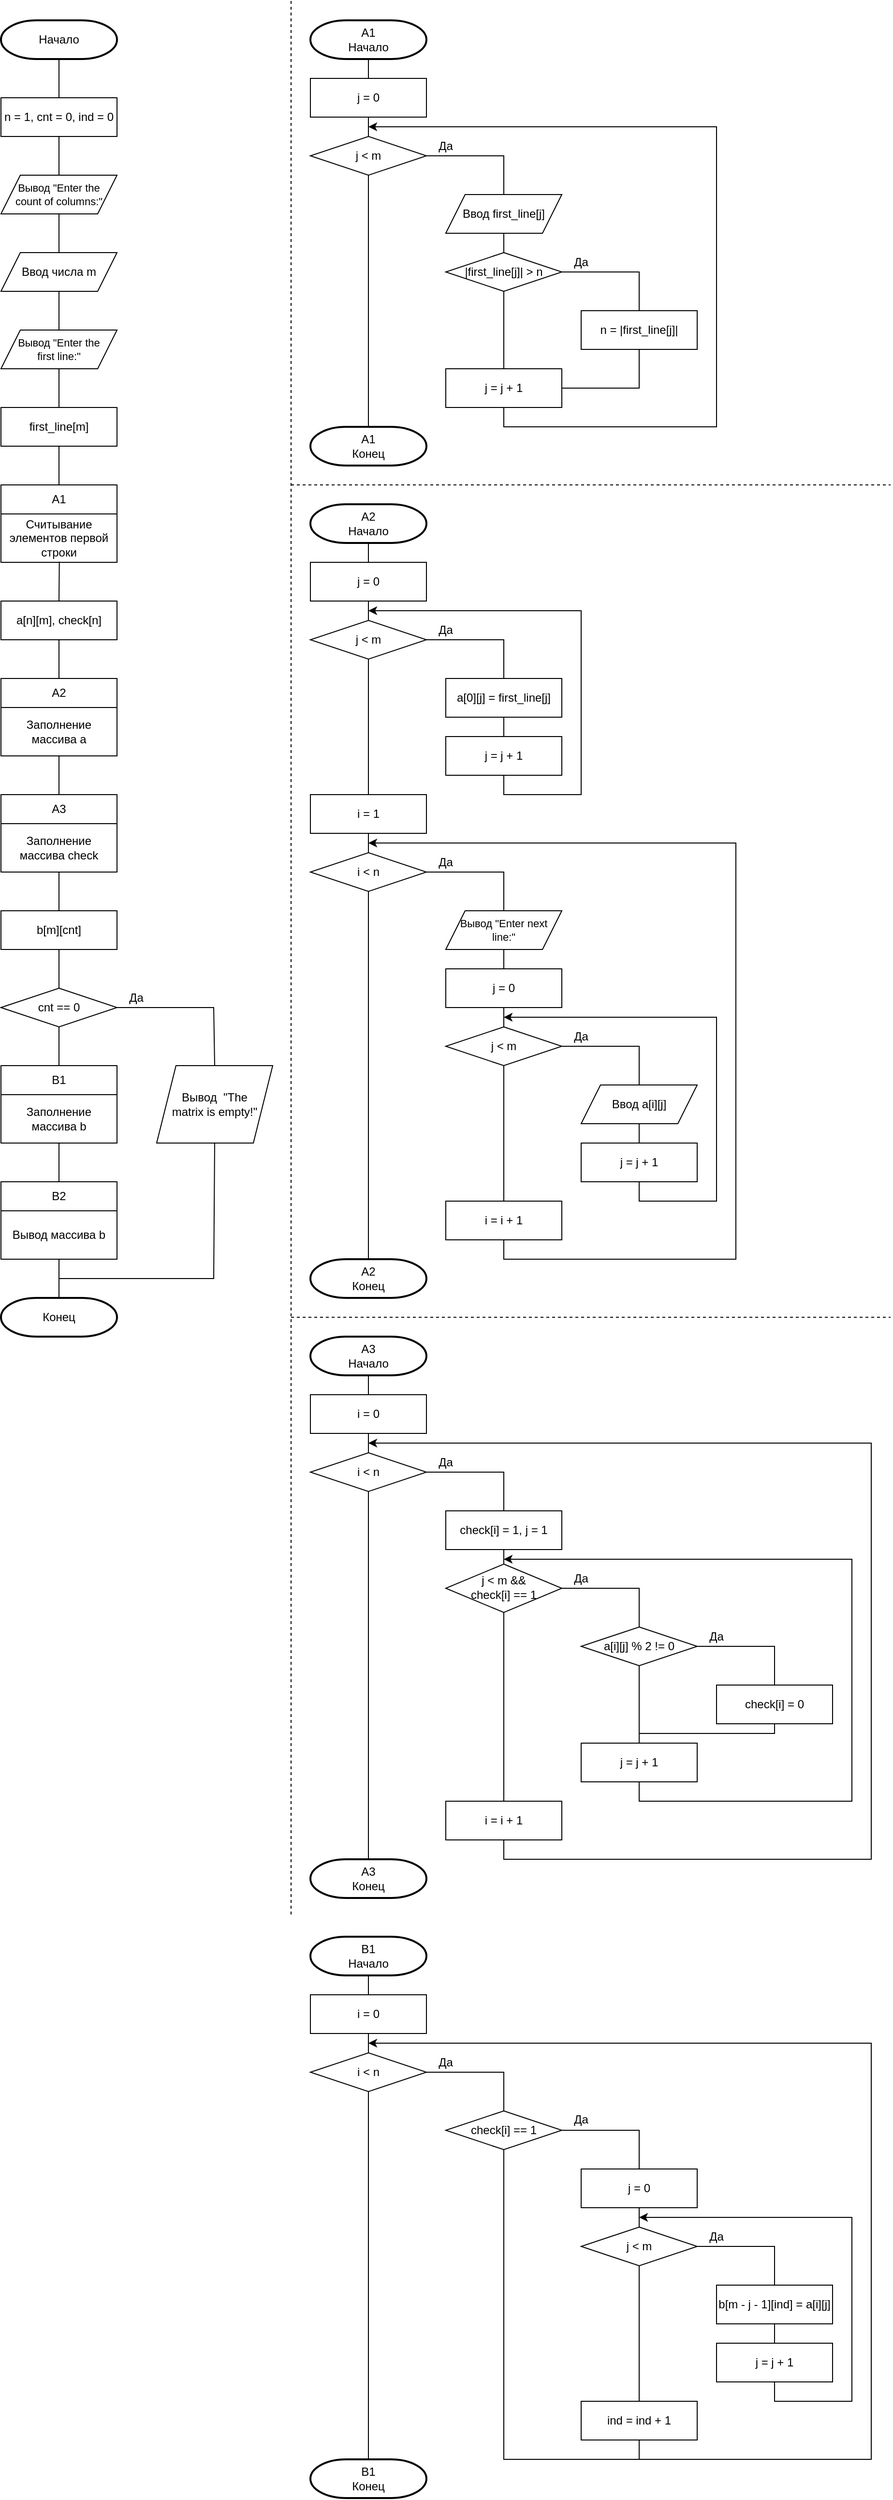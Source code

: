 <mxfile version="22.0.0" type="github">
  <diagram id="C5RBs43oDa-KdzZeNtuy" name="Page-1">
    <mxGraphModel dx="909" dy="543" grid="1" gridSize="10" guides="1" tooltips="1" connect="1" arrows="1" fold="1" page="1" pageScale="1" pageWidth="1654" pageHeight="2336" math="0" shadow="0">
      <root>
        <mxCell id="WIyWlLk6GJQsqaUBKTNV-0" />
        <mxCell id="WIyWlLk6GJQsqaUBKTNV-1" parent="WIyWlLk6GJQsqaUBKTNV-0" />
        <mxCell id="G14wMfkAsHuMhdB_KPcE-0" value="Начало" style="strokeWidth=2;html=1;shape=mxgraph.flowchart.terminator;whiteSpace=wrap;" vertex="1" parent="WIyWlLk6GJQsqaUBKTNV-1">
          <mxGeometry x="40" y="40" width="120" height="40" as="geometry" />
        </mxCell>
        <mxCell id="G14wMfkAsHuMhdB_KPcE-1" value="n = 1, cnt = 0, ind = 0" style="rounded=0;whiteSpace=wrap;html=1;" vertex="1" parent="WIyWlLk6GJQsqaUBKTNV-1">
          <mxGeometry x="40" y="120" width="120" height="40" as="geometry" />
        </mxCell>
        <mxCell id="G14wMfkAsHuMhdB_KPcE-2" value="Ввод числа m" style="shape=parallelogram;perimeter=parallelogramPerimeter;whiteSpace=wrap;html=1;fixedSize=1;" vertex="1" parent="WIyWlLk6GJQsqaUBKTNV-1">
          <mxGeometry x="40" y="280" width="120" height="40" as="geometry" />
        </mxCell>
        <mxCell id="G14wMfkAsHuMhdB_KPcE-4" value="first_line[m]" style="rounded=0;whiteSpace=wrap;html=1;" vertex="1" parent="WIyWlLk6GJQsqaUBKTNV-1">
          <mxGeometry x="40" y="440" width="120" height="40" as="geometry" />
        </mxCell>
        <mxCell id="G14wMfkAsHuMhdB_KPcE-5" value="A1" style="swimlane;fontStyle=0;childLayout=stackLayout;horizontal=1;startSize=30;horizontalStack=0;resizeParent=1;resizeParentMax=0;resizeLast=0;collapsible=1;marginBottom=0;whiteSpace=wrap;html=1;" vertex="1" parent="WIyWlLk6GJQsqaUBKTNV-1">
          <mxGeometry x="40" y="520" width="120" height="80" as="geometry" />
        </mxCell>
        <mxCell id="G14wMfkAsHuMhdB_KPcE-6" value="Считывание элементов первой строки" style="text;strokeColor=none;fillColor=none;align=center;verticalAlign=middle;spacingLeft=4;spacingRight=4;overflow=hidden;points=[[0,0.5],[1,0.5]];portConstraint=eastwest;rotatable=0;whiteSpace=wrap;html=1;" vertex="1" parent="G14wMfkAsHuMhdB_KPcE-5">
          <mxGeometry y="30" width="120" height="50" as="geometry" />
        </mxCell>
        <mxCell id="G14wMfkAsHuMhdB_KPcE-10" value="a[n][m], check[n]" style="rounded=0;whiteSpace=wrap;html=1;" vertex="1" parent="WIyWlLk6GJQsqaUBKTNV-1">
          <mxGeometry x="40" y="640" width="120" height="40" as="geometry" />
        </mxCell>
        <mxCell id="G14wMfkAsHuMhdB_KPcE-11" value="A2" style="swimlane;fontStyle=0;childLayout=stackLayout;horizontal=1;startSize=30;horizontalStack=0;resizeParent=1;resizeParentMax=0;resizeLast=0;collapsible=1;marginBottom=0;whiteSpace=wrap;html=1;" vertex="1" parent="WIyWlLk6GJQsqaUBKTNV-1">
          <mxGeometry x="40" y="720" width="120" height="80" as="geometry" />
        </mxCell>
        <mxCell id="G14wMfkAsHuMhdB_KPcE-12" value="Заполнение массива a" style="text;strokeColor=none;fillColor=none;align=center;verticalAlign=middle;spacingLeft=4;spacingRight=4;overflow=hidden;points=[[0,0.5],[1,0.5]];portConstraint=eastwest;rotatable=0;whiteSpace=wrap;html=1;" vertex="1" parent="G14wMfkAsHuMhdB_KPcE-11">
          <mxGeometry y="30" width="120" height="50" as="geometry" />
        </mxCell>
        <mxCell id="G14wMfkAsHuMhdB_KPcE-13" value="A3" style="swimlane;fontStyle=0;childLayout=stackLayout;horizontal=1;startSize=30;horizontalStack=0;resizeParent=1;resizeParentMax=0;resizeLast=0;collapsible=1;marginBottom=0;whiteSpace=wrap;html=1;" vertex="1" parent="WIyWlLk6GJQsqaUBKTNV-1">
          <mxGeometry x="40" y="840" width="120" height="80" as="geometry" />
        </mxCell>
        <mxCell id="G14wMfkAsHuMhdB_KPcE-14" value="Заполнение массива check" style="text;strokeColor=none;fillColor=none;align=center;verticalAlign=middle;spacingLeft=4;spacingRight=4;overflow=hidden;points=[[0,0.5],[1,0.5]];portConstraint=eastwest;rotatable=0;whiteSpace=wrap;html=1;" vertex="1" parent="G14wMfkAsHuMhdB_KPcE-13">
          <mxGeometry y="30" width="120" height="50" as="geometry" />
        </mxCell>
        <mxCell id="G14wMfkAsHuMhdB_KPcE-15" value="b[m][cnt]" style="rounded=0;whiteSpace=wrap;html=1;" vertex="1" parent="WIyWlLk6GJQsqaUBKTNV-1">
          <mxGeometry x="40" y="960" width="120" height="40" as="geometry" />
        </mxCell>
        <mxCell id="G14wMfkAsHuMhdB_KPcE-16" value="cnt == 0" style="rhombus;whiteSpace=wrap;html=1;" vertex="1" parent="WIyWlLk6GJQsqaUBKTNV-1">
          <mxGeometry x="40" y="1040" width="120" height="40" as="geometry" />
        </mxCell>
        <mxCell id="G14wMfkAsHuMhdB_KPcE-18" value="B1" style="swimlane;fontStyle=0;childLayout=stackLayout;horizontal=1;startSize=30;horizontalStack=0;resizeParent=1;resizeParentMax=0;resizeLast=0;collapsible=1;marginBottom=0;whiteSpace=wrap;html=1;" vertex="1" parent="WIyWlLk6GJQsqaUBKTNV-1">
          <mxGeometry x="40" y="1120" width="120" height="80" as="geometry" />
        </mxCell>
        <mxCell id="G14wMfkAsHuMhdB_KPcE-19" value="Заполнение массива b" style="text;strokeColor=none;fillColor=none;align=center;verticalAlign=middle;spacingLeft=4;spacingRight=4;overflow=hidden;points=[[0,0.5],[1,0.5]];portConstraint=eastwest;rotatable=0;whiteSpace=wrap;html=1;" vertex="1" parent="G14wMfkAsHuMhdB_KPcE-18">
          <mxGeometry y="30" width="120" height="50" as="geometry" />
        </mxCell>
        <mxCell id="G14wMfkAsHuMhdB_KPcE-20" value="B2" style="swimlane;fontStyle=0;childLayout=stackLayout;horizontal=1;startSize=30;horizontalStack=0;resizeParent=1;resizeParentMax=0;resizeLast=0;collapsible=1;marginBottom=0;whiteSpace=wrap;html=1;" vertex="1" parent="WIyWlLk6GJQsqaUBKTNV-1">
          <mxGeometry x="40" y="1240" width="120" height="80" as="geometry" />
        </mxCell>
        <mxCell id="G14wMfkAsHuMhdB_KPcE-21" value="Вывод массива b" style="text;strokeColor=none;fillColor=none;align=center;verticalAlign=middle;spacingLeft=4;spacingRight=4;overflow=hidden;points=[[0,0.5],[1,0.5]];portConstraint=eastwest;rotatable=0;whiteSpace=wrap;html=1;" vertex="1" parent="G14wMfkAsHuMhdB_KPcE-20">
          <mxGeometry y="30" width="120" height="50" as="geometry" />
        </mxCell>
        <mxCell id="G14wMfkAsHuMhdB_KPcE-22" value="Вывод&amp;nbsp;&amp;nbsp;&quot;The matrix is empty!&quot;" style="shape=parallelogram;perimeter=parallelogramPerimeter;whiteSpace=wrap;html=1;fixedSize=1;spacingLeft=10;spacingRight=10;" vertex="1" parent="WIyWlLk6GJQsqaUBKTNV-1">
          <mxGeometry x="201" y="1120" width="120" height="80" as="geometry" />
        </mxCell>
        <mxCell id="G14wMfkAsHuMhdB_KPcE-23" value="Конец" style="strokeWidth=2;html=1;shape=mxgraph.flowchart.terminator;whiteSpace=wrap;" vertex="1" parent="WIyWlLk6GJQsqaUBKTNV-1">
          <mxGeometry x="40" y="1360" width="120" height="40" as="geometry" />
        </mxCell>
        <mxCell id="G14wMfkAsHuMhdB_KPcE-25" value="" style="endArrow=none;html=1;rounded=0;entryX=0.5;entryY=1;entryDx=0;entryDy=0;entryPerimeter=0;exitX=0.5;exitY=0;exitDx=0;exitDy=0;" edge="1" parent="WIyWlLk6GJQsqaUBKTNV-1" source="G14wMfkAsHuMhdB_KPcE-1" target="G14wMfkAsHuMhdB_KPcE-0">
          <mxGeometry width="50" height="50" relative="1" as="geometry">
            <mxPoint x="200" y="150" as="sourcePoint" />
            <mxPoint x="250" y="100" as="targetPoint" />
          </mxGeometry>
        </mxCell>
        <mxCell id="G14wMfkAsHuMhdB_KPcE-28" value="" style="endArrow=none;html=1;rounded=0;entryX=0.5;entryY=1;entryDx=0;entryDy=0;exitX=0.5;exitY=0;exitDx=0;exitDy=0;" edge="1" parent="WIyWlLk6GJQsqaUBKTNV-1" source="G14wMfkAsHuMhdB_KPcE-5" target="G14wMfkAsHuMhdB_KPcE-4">
          <mxGeometry width="50" height="50" relative="1" as="geometry">
            <mxPoint x="220" y="550" as="sourcePoint" />
            <mxPoint x="270" y="500" as="targetPoint" />
          </mxGeometry>
        </mxCell>
        <mxCell id="G14wMfkAsHuMhdB_KPcE-29" value="" style="endArrow=none;html=1;rounded=0;entryX=0.503;entryY=0.984;entryDx=0;entryDy=0;entryPerimeter=0;exitX=0.5;exitY=0;exitDx=0;exitDy=0;" edge="1" parent="WIyWlLk6GJQsqaUBKTNV-1" source="G14wMfkAsHuMhdB_KPcE-10" target="G14wMfkAsHuMhdB_KPcE-6">
          <mxGeometry width="50" height="50" relative="1" as="geometry">
            <mxPoint x="230" y="710" as="sourcePoint" />
            <mxPoint x="280" y="660" as="targetPoint" />
          </mxGeometry>
        </mxCell>
        <mxCell id="G14wMfkAsHuMhdB_KPcE-30" value="" style="endArrow=none;html=1;rounded=0;entryX=0.5;entryY=1;entryDx=0;entryDy=0;exitX=0.5;exitY=0;exitDx=0;exitDy=0;" edge="1" parent="WIyWlLk6GJQsqaUBKTNV-1" source="G14wMfkAsHuMhdB_KPcE-11" target="G14wMfkAsHuMhdB_KPcE-10">
          <mxGeometry width="50" height="50" relative="1" as="geometry">
            <mxPoint x="170" y="740" as="sourcePoint" />
            <mxPoint x="220" y="690" as="targetPoint" />
          </mxGeometry>
        </mxCell>
        <mxCell id="G14wMfkAsHuMhdB_KPcE-31" value="" style="endArrow=none;html=1;rounded=0;exitX=0.5;exitY=0;exitDx=0;exitDy=0;" edge="1" parent="WIyWlLk6GJQsqaUBKTNV-1" source="G14wMfkAsHuMhdB_KPcE-13" target="G14wMfkAsHuMhdB_KPcE-11">
          <mxGeometry width="50" height="50" relative="1" as="geometry">
            <mxPoint x="180" y="850" as="sourcePoint" />
            <mxPoint x="230" y="800" as="targetPoint" />
          </mxGeometry>
        </mxCell>
        <mxCell id="G14wMfkAsHuMhdB_KPcE-32" value="" style="endArrow=none;html=1;rounded=0;exitX=0.5;exitY=0;exitDx=0;exitDy=0;" edge="1" parent="WIyWlLk6GJQsqaUBKTNV-1" source="G14wMfkAsHuMhdB_KPcE-15" target="G14wMfkAsHuMhdB_KPcE-14">
          <mxGeometry width="50" height="50" relative="1" as="geometry">
            <mxPoint x="180" y="990" as="sourcePoint" />
            <mxPoint x="230" y="940" as="targetPoint" />
          </mxGeometry>
        </mxCell>
        <mxCell id="G14wMfkAsHuMhdB_KPcE-33" value="" style="endArrow=none;html=1;rounded=0;exitX=0.5;exitY=0;exitDx=0;exitDy=0;entryX=0.5;entryY=1;entryDx=0;entryDy=0;" edge="1" parent="WIyWlLk6GJQsqaUBKTNV-1" source="G14wMfkAsHuMhdB_KPcE-16" target="G14wMfkAsHuMhdB_KPcE-15">
          <mxGeometry width="50" height="50" relative="1" as="geometry">
            <mxPoint x="190" y="1070" as="sourcePoint" />
            <mxPoint x="240" y="1020" as="targetPoint" />
          </mxGeometry>
        </mxCell>
        <mxCell id="G14wMfkAsHuMhdB_KPcE-34" value="" style="endArrow=none;html=1;rounded=0;exitX=1;exitY=0.5;exitDx=0;exitDy=0;entryX=0.5;entryY=0;entryDx=0;entryDy=0;" edge="1" parent="WIyWlLk6GJQsqaUBKTNV-1" source="G14wMfkAsHuMhdB_KPcE-16" target="G14wMfkAsHuMhdB_KPcE-22">
          <mxGeometry width="50" height="50" relative="1" as="geometry">
            <mxPoint x="230" y="1080" as="sourcePoint" />
            <mxPoint x="280" y="1030" as="targetPoint" />
            <Array as="points">
              <mxPoint x="260" y="1060" />
            </Array>
          </mxGeometry>
        </mxCell>
        <mxCell id="G14wMfkAsHuMhdB_KPcE-35" value="Да" style="text;html=1;strokeColor=none;fillColor=none;align=center;verticalAlign=middle;whiteSpace=wrap;rounded=0;" vertex="1" parent="WIyWlLk6GJQsqaUBKTNV-1">
          <mxGeometry x="150" y="1035" width="60" height="30" as="geometry" />
        </mxCell>
        <mxCell id="G14wMfkAsHuMhdB_KPcE-36" value="" style="endArrow=none;html=1;rounded=0;entryX=0.5;entryY=1;entryDx=0;entryDy=0;exitX=0.5;exitY=0;exitDx=0;exitDy=0;" edge="1" parent="WIyWlLk6GJQsqaUBKTNV-1" source="G14wMfkAsHuMhdB_KPcE-18" target="G14wMfkAsHuMhdB_KPcE-16">
          <mxGeometry width="50" height="50" relative="1" as="geometry">
            <mxPoint x="130" y="1130" as="sourcePoint" />
            <mxPoint x="180" y="1080" as="targetPoint" />
          </mxGeometry>
        </mxCell>
        <mxCell id="G14wMfkAsHuMhdB_KPcE-37" value="" style="endArrow=none;html=1;rounded=0;exitX=0.5;exitY=0;exitDx=0;exitDy=0;" edge="1" parent="WIyWlLk6GJQsqaUBKTNV-1" source="G14wMfkAsHuMhdB_KPcE-20" target="G14wMfkAsHuMhdB_KPcE-19">
          <mxGeometry width="50" height="50" relative="1" as="geometry">
            <mxPoint x="210" y="1270" as="sourcePoint" />
            <mxPoint x="260" y="1220" as="targetPoint" />
          </mxGeometry>
        </mxCell>
        <mxCell id="G14wMfkAsHuMhdB_KPcE-38" value="" style="endArrow=none;html=1;rounded=0;exitX=0.5;exitY=0;exitDx=0;exitDy=0;exitPerimeter=0;" edge="1" parent="WIyWlLk6GJQsqaUBKTNV-1" source="G14wMfkAsHuMhdB_KPcE-23" target="G14wMfkAsHuMhdB_KPcE-21">
          <mxGeometry width="50" height="50" relative="1" as="geometry">
            <mxPoint x="220" y="1380" as="sourcePoint" />
            <mxPoint x="270" y="1330" as="targetPoint" />
          </mxGeometry>
        </mxCell>
        <mxCell id="G14wMfkAsHuMhdB_KPcE-39" value="" style="endArrow=none;html=1;rounded=0;entryX=0.5;entryY=1;entryDx=0;entryDy=0;" edge="1" parent="WIyWlLk6GJQsqaUBKTNV-1" target="G14wMfkAsHuMhdB_KPcE-22">
          <mxGeometry width="50" height="50" relative="1" as="geometry">
            <mxPoint x="100" y="1340" as="sourcePoint" />
            <mxPoint x="250" y="1300" as="targetPoint" />
            <Array as="points">
              <mxPoint x="260" y="1340" />
            </Array>
          </mxGeometry>
        </mxCell>
        <mxCell id="G14wMfkAsHuMhdB_KPcE-40" value="" style="endArrow=none;dashed=1;html=1;rounded=0;" edge="1" parent="WIyWlLk6GJQsqaUBKTNV-1">
          <mxGeometry width="50" height="50" relative="1" as="geometry">
            <mxPoint x="340" y="20" as="sourcePoint" />
            <mxPoint x="340" y="2000" as="targetPoint" />
          </mxGeometry>
        </mxCell>
        <mxCell id="G14wMfkAsHuMhdB_KPcE-41" value="A1&lt;br&gt;Начало" style="strokeWidth=2;html=1;shape=mxgraph.flowchart.terminator;whiteSpace=wrap;" vertex="1" parent="WIyWlLk6GJQsqaUBKTNV-1">
          <mxGeometry x="360" y="40" width="120" height="40" as="geometry" />
        </mxCell>
        <mxCell id="G14wMfkAsHuMhdB_KPcE-42" value="j = 0" style="rounded=0;whiteSpace=wrap;html=1;" vertex="1" parent="WIyWlLk6GJQsqaUBKTNV-1">
          <mxGeometry x="360" y="100" width="120" height="40" as="geometry" />
        </mxCell>
        <mxCell id="G14wMfkAsHuMhdB_KPcE-43" value="j &amp;lt; m" style="rhombus;whiteSpace=wrap;html=1;" vertex="1" parent="WIyWlLk6GJQsqaUBKTNV-1">
          <mxGeometry x="360" y="160" width="120" height="40" as="geometry" />
        </mxCell>
        <mxCell id="G14wMfkAsHuMhdB_KPcE-46" value="Ввод first_line[j]" style="shape=parallelogram;perimeter=parallelogramPerimeter;whiteSpace=wrap;html=1;fixedSize=1;" vertex="1" parent="WIyWlLk6GJQsqaUBKTNV-1">
          <mxGeometry x="500" y="220" width="120" height="40" as="geometry" />
        </mxCell>
        <mxCell id="G14wMfkAsHuMhdB_KPcE-47" value="|first_line[j]|&amp;nbsp;&amp;gt; n" style="rhombus;whiteSpace=wrap;html=1;" vertex="1" parent="WIyWlLk6GJQsqaUBKTNV-1">
          <mxGeometry x="500" y="280" width="120" height="40" as="geometry" />
        </mxCell>
        <mxCell id="G14wMfkAsHuMhdB_KPcE-48" value="j = j + 1" style="rounded=0;whiteSpace=wrap;html=1;" vertex="1" parent="WIyWlLk6GJQsqaUBKTNV-1">
          <mxGeometry x="500" y="400" width="120" height="40" as="geometry" />
        </mxCell>
        <mxCell id="G14wMfkAsHuMhdB_KPcE-50" value="" style="endArrow=classic;html=1;rounded=0;exitX=0.5;exitY=1;exitDx=0;exitDy=0;endFill=1;" edge="1" parent="WIyWlLk6GJQsqaUBKTNV-1" source="G14wMfkAsHuMhdB_KPcE-48">
          <mxGeometry width="50" height="50" relative="1" as="geometry">
            <mxPoint x="580" y="360" as="sourcePoint" />
            <mxPoint x="420" y="150" as="targetPoint" />
            <Array as="points">
              <mxPoint x="560" y="460" />
              <mxPoint x="780" y="460" />
              <mxPoint x="780" y="150" />
            </Array>
          </mxGeometry>
        </mxCell>
        <mxCell id="G14wMfkAsHuMhdB_KPcE-51" value="" style="endArrow=none;html=1;rounded=0;entryX=0.5;entryY=1;entryDx=0;entryDy=0;exitX=0.5;exitY=0;exitDx=0;exitDy=0;" edge="1" parent="WIyWlLk6GJQsqaUBKTNV-1" source="G14wMfkAsHuMhdB_KPcE-43" target="G14wMfkAsHuMhdB_KPcE-42">
          <mxGeometry width="50" height="50" relative="1" as="geometry">
            <mxPoint x="520" y="160" as="sourcePoint" />
            <mxPoint x="570" y="110" as="targetPoint" />
          </mxGeometry>
        </mxCell>
        <mxCell id="G14wMfkAsHuMhdB_KPcE-52" value="A1&lt;br&gt;Конец" style="strokeWidth=2;html=1;shape=mxgraph.flowchart.terminator;whiteSpace=wrap;" vertex="1" parent="WIyWlLk6GJQsqaUBKTNV-1">
          <mxGeometry x="360" y="460" width="120" height="40" as="geometry" />
        </mxCell>
        <mxCell id="G14wMfkAsHuMhdB_KPcE-53" value="" style="endArrow=none;html=1;rounded=0;entryX=0.5;entryY=1;entryDx=0;entryDy=0;exitX=0.5;exitY=0;exitDx=0;exitDy=0;exitPerimeter=0;" edge="1" parent="WIyWlLk6GJQsqaUBKTNV-1" source="G14wMfkAsHuMhdB_KPcE-52" target="G14wMfkAsHuMhdB_KPcE-43">
          <mxGeometry width="50" height="50" relative="1" as="geometry">
            <mxPoint x="360" y="330" as="sourcePoint" />
            <mxPoint x="410" y="280" as="targetPoint" />
          </mxGeometry>
        </mxCell>
        <mxCell id="G14wMfkAsHuMhdB_KPcE-54" value="" style="endArrow=none;html=1;rounded=0;entryX=0.5;entryY=1;entryDx=0;entryDy=0;exitX=0.5;exitY=0;exitDx=0;exitDy=0;" edge="1" parent="WIyWlLk6GJQsqaUBKTNV-1" source="G14wMfkAsHuMhdB_KPcE-48" target="G14wMfkAsHuMhdB_KPcE-47">
          <mxGeometry width="50" height="50" relative="1" as="geometry">
            <mxPoint x="660" y="370" as="sourcePoint" />
            <mxPoint x="710" y="320" as="targetPoint" />
          </mxGeometry>
        </mxCell>
        <mxCell id="G14wMfkAsHuMhdB_KPcE-55" value="n = |first_line[j]|" style="rounded=0;whiteSpace=wrap;html=1;" vertex="1" parent="WIyWlLk6GJQsqaUBKTNV-1">
          <mxGeometry x="640" y="340" width="120" height="40" as="geometry" />
        </mxCell>
        <mxCell id="G14wMfkAsHuMhdB_KPcE-56" value="" style="endArrow=none;html=1;rounded=0;entryX=0.5;entryY=1;entryDx=0;entryDy=0;exitX=1;exitY=0.5;exitDx=0;exitDy=0;" edge="1" parent="WIyWlLk6GJQsqaUBKTNV-1" source="G14wMfkAsHuMhdB_KPcE-48" target="G14wMfkAsHuMhdB_KPcE-55">
          <mxGeometry width="50" height="50" relative="1" as="geometry">
            <mxPoint x="660" y="450" as="sourcePoint" />
            <mxPoint x="710" y="400" as="targetPoint" />
            <Array as="points">
              <mxPoint x="700" y="420" />
            </Array>
          </mxGeometry>
        </mxCell>
        <mxCell id="G14wMfkAsHuMhdB_KPcE-57" value="" style="endArrow=none;html=1;rounded=0;exitX=1;exitY=0.5;exitDx=0;exitDy=0;entryX=0.5;entryY=0;entryDx=0;entryDy=0;" edge="1" parent="WIyWlLk6GJQsqaUBKTNV-1" source="G14wMfkAsHuMhdB_KPcE-47" target="G14wMfkAsHuMhdB_KPcE-55">
          <mxGeometry width="50" height="50" relative="1" as="geometry">
            <mxPoint x="670" y="320" as="sourcePoint" />
            <mxPoint x="720" y="270" as="targetPoint" />
            <Array as="points">
              <mxPoint x="700" y="300" />
            </Array>
          </mxGeometry>
        </mxCell>
        <mxCell id="G14wMfkAsHuMhdB_KPcE-58" value="Да" style="text;html=1;strokeColor=none;fillColor=none;align=center;verticalAlign=middle;whiteSpace=wrap;rounded=0;" vertex="1" parent="WIyWlLk6GJQsqaUBKTNV-1">
          <mxGeometry x="610" y="275" width="60" height="30" as="geometry" />
        </mxCell>
        <mxCell id="G14wMfkAsHuMhdB_KPcE-59" value="" style="endArrow=none;html=1;rounded=0;exitX=1;exitY=0.5;exitDx=0;exitDy=0;entryX=0.5;entryY=0;entryDx=0;entryDy=0;" edge="1" parent="WIyWlLk6GJQsqaUBKTNV-1" source="G14wMfkAsHuMhdB_KPcE-43" target="G14wMfkAsHuMhdB_KPcE-46">
          <mxGeometry width="50" height="50" relative="1" as="geometry">
            <mxPoint x="490" y="220" as="sourcePoint" />
            <mxPoint x="540" y="170" as="targetPoint" />
            <Array as="points">
              <mxPoint x="560" y="180" />
            </Array>
          </mxGeometry>
        </mxCell>
        <mxCell id="G14wMfkAsHuMhdB_KPcE-60" value="" style="endArrow=none;html=1;rounded=0;entryX=0.5;entryY=1;entryDx=0;entryDy=0;exitX=0.5;exitY=0;exitDx=0;exitDy=0;" edge="1" parent="WIyWlLk6GJQsqaUBKTNV-1" source="G14wMfkAsHuMhdB_KPcE-47" target="G14wMfkAsHuMhdB_KPcE-46">
          <mxGeometry width="50" height="50" relative="1" as="geometry">
            <mxPoint x="460" y="320" as="sourcePoint" />
            <mxPoint x="510" y="270" as="targetPoint" />
          </mxGeometry>
        </mxCell>
        <mxCell id="G14wMfkAsHuMhdB_KPcE-61" value="" style="endArrow=none;html=1;rounded=0;entryX=0.5;entryY=1;entryDx=0;entryDy=0;entryPerimeter=0;exitX=0.5;exitY=0;exitDx=0;exitDy=0;" edge="1" parent="WIyWlLk6GJQsqaUBKTNV-1" source="G14wMfkAsHuMhdB_KPcE-42" target="G14wMfkAsHuMhdB_KPcE-41">
          <mxGeometry width="50" height="50" relative="1" as="geometry">
            <mxPoint x="590" y="140" as="sourcePoint" />
            <mxPoint x="640" y="90" as="targetPoint" />
          </mxGeometry>
        </mxCell>
        <mxCell id="G14wMfkAsHuMhdB_KPcE-62" value="" style="endArrow=none;dashed=1;html=1;rounded=0;" edge="1" parent="WIyWlLk6GJQsqaUBKTNV-1">
          <mxGeometry width="50" height="50" relative="1" as="geometry">
            <mxPoint x="340" y="520" as="sourcePoint" />
            <mxPoint x="960" y="520" as="targetPoint" />
          </mxGeometry>
        </mxCell>
        <mxCell id="G14wMfkAsHuMhdB_KPcE-63" value="A2&lt;br&gt;Начало" style="strokeWidth=2;html=1;shape=mxgraph.flowchart.terminator;whiteSpace=wrap;" vertex="1" parent="WIyWlLk6GJQsqaUBKTNV-1">
          <mxGeometry x="360" y="540" width="120" height="40" as="geometry" />
        </mxCell>
        <mxCell id="G14wMfkAsHuMhdB_KPcE-64" value="j = 0" style="rounded=0;whiteSpace=wrap;html=1;" vertex="1" parent="WIyWlLk6GJQsqaUBKTNV-1">
          <mxGeometry x="360" y="600" width="120" height="40" as="geometry" />
        </mxCell>
        <mxCell id="G14wMfkAsHuMhdB_KPcE-65" value="j &amp;lt; m" style="rhombus;whiteSpace=wrap;html=1;" vertex="1" parent="WIyWlLk6GJQsqaUBKTNV-1">
          <mxGeometry x="360" y="660" width="120" height="40" as="geometry" />
        </mxCell>
        <mxCell id="G14wMfkAsHuMhdB_KPcE-66" value="a[0][j] = first_line[j]" style="rounded=0;whiteSpace=wrap;html=1;" vertex="1" parent="WIyWlLk6GJQsqaUBKTNV-1">
          <mxGeometry x="500" y="720" width="120" height="40" as="geometry" />
        </mxCell>
        <mxCell id="G14wMfkAsHuMhdB_KPcE-67" value="j = j + 1" style="rounded=0;whiteSpace=wrap;html=1;" vertex="1" parent="WIyWlLk6GJQsqaUBKTNV-1">
          <mxGeometry x="500" y="780" width="120" height="40" as="geometry" />
        </mxCell>
        <mxCell id="G14wMfkAsHuMhdB_KPcE-68" value="" style="endArrow=none;html=1;rounded=0;entryX=0.5;entryY=1;entryDx=0;entryDy=0;exitX=0.5;exitY=0;exitDx=0;exitDy=0;" edge="1" parent="WIyWlLk6GJQsqaUBKTNV-1" source="G14wMfkAsHuMhdB_KPcE-69" target="G14wMfkAsHuMhdB_KPcE-65">
          <mxGeometry width="50" height="50" relative="1" as="geometry">
            <mxPoint x="420" y="830" as="sourcePoint" />
            <mxPoint x="420" y="730" as="targetPoint" />
          </mxGeometry>
        </mxCell>
        <mxCell id="G14wMfkAsHuMhdB_KPcE-69" value="i = 1" style="rounded=0;whiteSpace=wrap;html=1;" vertex="1" parent="WIyWlLk6GJQsqaUBKTNV-1">
          <mxGeometry x="360" y="840" width="120" height="40" as="geometry" />
        </mxCell>
        <mxCell id="G14wMfkAsHuMhdB_KPcE-70" value="" style="endArrow=none;html=1;rounded=0;exitX=0.5;exitY=0;exitDx=0;exitDy=0;entryX=0.5;entryY=1;entryDx=0;entryDy=0;entryPerimeter=0;" edge="1" parent="WIyWlLk6GJQsqaUBKTNV-1" source="G14wMfkAsHuMhdB_KPcE-64" target="G14wMfkAsHuMhdB_KPcE-63">
          <mxGeometry width="50" height="50" relative="1" as="geometry">
            <mxPoint x="550" y="650" as="sourcePoint" />
            <mxPoint x="600" y="600" as="targetPoint" />
          </mxGeometry>
        </mxCell>
        <mxCell id="G14wMfkAsHuMhdB_KPcE-71" value="" style="endArrow=none;html=1;rounded=0;exitX=0.5;exitY=0;exitDx=0;exitDy=0;entryX=0.5;entryY=1;entryDx=0;entryDy=0;" edge="1" parent="WIyWlLk6GJQsqaUBKTNV-1" source="G14wMfkAsHuMhdB_KPcE-65" target="G14wMfkAsHuMhdB_KPcE-64">
          <mxGeometry width="50" height="50" relative="1" as="geometry">
            <mxPoint x="570" y="690" as="sourcePoint" />
            <mxPoint x="620" y="640" as="targetPoint" />
          </mxGeometry>
        </mxCell>
        <mxCell id="G14wMfkAsHuMhdB_KPcE-72" value="" style="endArrow=none;html=1;rounded=0;exitX=0.5;exitY=0;exitDx=0;exitDy=0;entryX=1;entryY=0.5;entryDx=0;entryDy=0;" edge="1" parent="WIyWlLk6GJQsqaUBKTNV-1" source="G14wMfkAsHuMhdB_KPcE-66" target="G14wMfkAsHuMhdB_KPcE-65">
          <mxGeometry width="50" height="50" relative="1" as="geometry">
            <mxPoint x="560" y="700" as="sourcePoint" />
            <mxPoint x="610" y="650" as="targetPoint" />
            <Array as="points">
              <mxPoint x="560" y="680" />
            </Array>
          </mxGeometry>
        </mxCell>
        <mxCell id="G14wMfkAsHuMhdB_KPcE-73" value="" style="endArrow=none;html=1;rounded=0;exitX=0.5;exitY=0;exitDx=0;exitDy=0;entryX=0.5;entryY=1;entryDx=0;entryDy=0;" edge="1" parent="WIyWlLk6GJQsqaUBKTNV-1" source="G14wMfkAsHuMhdB_KPcE-67" target="G14wMfkAsHuMhdB_KPcE-66">
          <mxGeometry width="50" height="50" relative="1" as="geometry">
            <mxPoint x="660" y="800" as="sourcePoint" />
            <mxPoint x="710" y="750" as="targetPoint" />
          </mxGeometry>
        </mxCell>
        <mxCell id="G14wMfkAsHuMhdB_KPcE-74" value="" style="endArrow=classic;html=1;rounded=0;exitX=0.5;exitY=1;exitDx=0;exitDy=0;endFill=1;" edge="1" parent="WIyWlLk6GJQsqaUBKTNV-1" source="G14wMfkAsHuMhdB_KPcE-67">
          <mxGeometry width="50" height="50" relative="1" as="geometry">
            <mxPoint x="650" y="890" as="sourcePoint" />
            <mxPoint x="420" y="650" as="targetPoint" />
            <Array as="points">
              <mxPoint x="560" y="840" />
              <mxPoint x="640" y="840" />
              <mxPoint x="640" y="650" />
            </Array>
          </mxGeometry>
        </mxCell>
        <mxCell id="G14wMfkAsHuMhdB_KPcE-76" value="&lt;font style=&quot;font-size: 11px;&quot;&gt;Вывод&amp;nbsp;&quot;Enter the count of columns:&quot;&lt;/font&gt;" style="shape=parallelogram;perimeter=parallelogramPerimeter;whiteSpace=wrap;html=1;fixedSize=1;spacingLeft=10;spacingRight=10;fontSize=11;" vertex="1" parent="WIyWlLk6GJQsqaUBKTNV-1">
          <mxGeometry x="40" y="200" width="120" height="40" as="geometry" />
        </mxCell>
        <mxCell id="G14wMfkAsHuMhdB_KPcE-77" value="" style="endArrow=none;html=1;rounded=0;entryX=0.5;entryY=1;entryDx=0;entryDy=0;exitX=0.5;exitY=0;exitDx=0;exitDy=0;" edge="1" parent="WIyWlLk6GJQsqaUBKTNV-1" source="G14wMfkAsHuMhdB_KPcE-76" target="G14wMfkAsHuMhdB_KPcE-1">
          <mxGeometry width="50" height="50" relative="1" as="geometry">
            <mxPoint x="190" y="230" as="sourcePoint" />
            <mxPoint x="240" y="180" as="targetPoint" />
          </mxGeometry>
        </mxCell>
        <mxCell id="G14wMfkAsHuMhdB_KPcE-78" value="" style="endArrow=none;html=1;rounded=0;entryX=0.5;entryY=1;entryDx=0;entryDy=0;exitX=0.5;exitY=0;exitDx=0;exitDy=0;" edge="1" parent="WIyWlLk6GJQsqaUBKTNV-1" source="G14wMfkAsHuMhdB_KPcE-2" target="G14wMfkAsHuMhdB_KPcE-76">
          <mxGeometry width="50" height="50" relative="1" as="geometry">
            <mxPoint x="190" y="310" as="sourcePoint" />
            <mxPoint x="240" y="260" as="targetPoint" />
          </mxGeometry>
        </mxCell>
        <mxCell id="G14wMfkAsHuMhdB_KPcE-81" value="Вывод&amp;nbsp;&quot;Enter the first line:&quot;" style="shape=parallelogram;perimeter=parallelogramPerimeter;whiteSpace=wrap;html=1;fixedSize=1;spacingLeft=7;spacingRight=7;fontSize=11;" vertex="1" parent="WIyWlLk6GJQsqaUBKTNV-1">
          <mxGeometry x="40" y="360" width="120" height="40" as="geometry" />
        </mxCell>
        <mxCell id="G14wMfkAsHuMhdB_KPcE-82" value="" style="endArrow=none;html=1;rounded=0;entryX=0.5;entryY=1;entryDx=0;entryDy=0;exitX=0.5;exitY=0;exitDx=0;exitDy=0;" edge="1" parent="WIyWlLk6GJQsqaUBKTNV-1" source="G14wMfkAsHuMhdB_KPcE-81" target="G14wMfkAsHuMhdB_KPcE-2">
          <mxGeometry width="50" height="50" relative="1" as="geometry">
            <mxPoint x="190" y="370" as="sourcePoint" />
            <mxPoint x="240" y="320" as="targetPoint" />
          </mxGeometry>
        </mxCell>
        <mxCell id="G14wMfkAsHuMhdB_KPcE-83" value="" style="endArrow=none;html=1;rounded=0;entryX=0.5;entryY=1;entryDx=0;entryDy=0;exitX=0.5;exitY=0;exitDx=0;exitDy=0;" edge="1" parent="WIyWlLk6GJQsqaUBKTNV-1" source="G14wMfkAsHuMhdB_KPcE-4" target="G14wMfkAsHuMhdB_KPcE-81">
          <mxGeometry width="50" height="50" relative="1" as="geometry">
            <mxPoint x="180" y="440" as="sourcePoint" />
            <mxPoint x="230" y="390" as="targetPoint" />
          </mxGeometry>
        </mxCell>
        <mxCell id="G14wMfkAsHuMhdB_KPcE-84" value="i &amp;lt; n" style="rhombus;whiteSpace=wrap;html=1;" vertex="1" parent="WIyWlLk6GJQsqaUBKTNV-1">
          <mxGeometry x="360" y="900" width="120" height="40" as="geometry" />
        </mxCell>
        <mxCell id="G14wMfkAsHuMhdB_KPcE-86" value="Вывод&amp;nbsp;&quot;Enter next line:&quot;" style="shape=parallelogram;perimeter=parallelogramPerimeter;whiteSpace=wrap;html=1;fixedSize=1;spacingLeft=7;spacingRight=7;fontSize=11;" vertex="1" parent="WIyWlLk6GJQsqaUBKTNV-1">
          <mxGeometry x="500" y="960" width="120" height="40" as="geometry" />
        </mxCell>
        <mxCell id="G14wMfkAsHuMhdB_KPcE-87" value="j = 0" style="rounded=0;whiteSpace=wrap;html=1;" vertex="1" parent="WIyWlLk6GJQsqaUBKTNV-1">
          <mxGeometry x="500" y="1020" width="120" height="40" as="geometry" />
        </mxCell>
        <mxCell id="G14wMfkAsHuMhdB_KPcE-88" value="j &amp;lt; m" style="rhombus;whiteSpace=wrap;html=1;" vertex="1" parent="WIyWlLk6GJQsqaUBKTNV-1">
          <mxGeometry x="500" y="1080" width="120" height="40" as="geometry" />
        </mxCell>
        <mxCell id="G14wMfkAsHuMhdB_KPcE-89" value="Ввод&amp;nbsp;a[i][j]" style="shape=parallelogram;perimeter=parallelogramPerimeter;whiteSpace=wrap;html=1;fixedSize=1;" vertex="1" parent="WIyWlLk6GJQsqaUBKTNV-1">
          <mxGeometry x="640" y="1140" width="120" height="40" as="geometry" />
        </mxCell>
        <mxCell id="G14wMfkAsHuMhdB_KPcE-91" value="j = j + 1" style="rounded=0;whiteSpace=wrap;html=1;" vertex="1" parent="WIyWlLk6GJQsqaUBKTNV-1">
          <mxGeometry x="640" y="1200" width="120" height="40" as="geometry" />
        </mxCell>
        <mxCell id="G14wMfkAsHuMhdB_KPcE-92" value="i = i + 1" style="rounded=0;whiteSpace=wrap;html=1;" vertex="1" parent="WIyWlLk6GJQsqaUBKTNV-1">
          <mxGeometry x="500" y="1260" width="120" height="40" as="geometry" />
        </mxCell>
        <mxCell id="G14wMfkAsHuMhdB_KPcE-93" value="A2&lt;br&gt;Конец" style="strokeWidth=2;html=1;shape=mxgraph.flowchart.terminator;whiteSpace=wrap;" vertex="1" parent="WIyWlLk6GJQsqaUBKTNV-1">
          <mxGeometry x="360" y="1320" width="120" height="40" as="geometry" />
        </mxCell>
        <mxCell id="G14wMfkAsHuMhdB_KPcE-94" value="" style="endArrow=none;html=1;rounded=0;entryX=0.5;entryY=1;entryDx=0;entryDy=0;exitX=0.5;exitY=0;exitDx=0;exitDy=0;" edge="1" parent="WIyWlLk6GJQsqaUBKTNV-1" source="G14wMfkAsHuMhdB_KPcE-84" target="G14wMfkAsHuMhdB_KPcE-69">
          <mxGeometry width="50" height="50" relative="1" as="geometry">
            <mxPoint x="540" y="940" as="sourcePoint" />
            <mxPoint x="590" y="890" as="targetPoint" />
          </mxGeometry>
        </mxCell>
        <mxCell id="G14wMfkAsHuMhdB_KPcE-95" value="" style="endArrow=none;html=1;rounded=0;entryX=1;entryY=0.5;entryDx=0;entryDy=0;exitX=0.5;exitY=0;exitDx=0;exitDy=0;" edge="1" parent="WIyWlLk6GJQsqaUBKTNV-1" source="G14wMfkAsHuMhdB_KPcE-86" target="G14wMfkAsHuMhdB_KPcE-84">
          <mxGeometry width="50" height="50" relative="1" as="geometry">
            <mxPoint x="420" y="990" as="sourcePoint" />
            <mxPoint x="470" y="940" as="targetPoint" />
            <Array as="points">
              <mxPoint x="560" y="920" />
            </Array>
          </mxGeometry>
        </mxCell>
        <mxCell id="G14wMfkAsHuMhdB_KPcE-96" value="" style="endArrow=none;html=1;rounded=0;entryX=0.5;entryY=1;entryDx=0;entryDy=0;exitX=0.5;exitY=0;exitDx=0;exitDy=0;" edge="1" parent="WIyWlLk6GJQsqaUBKTNV-1" source="G14wMfkAsHuMhdB_KPcE-87" target="G14wMfkAsHuMhdB_KPcE-86">
          <mxGeometry width="50" height="50" relative="1" as="geometry">
            <mxPoint x="650" y="1020" as="sourcePoint" />
            <mxPoint x="700" y="970" as="targetPoint" />
          </mxGeometry>
        </mxCell>
        <mxCell id="G14wMfkAsHuMhdB_KPcE-97" value="" style="endArrow=none;html=1;rounded=0;entryX=0.5;entryY=1;entryDx=0;entryDy=0;exitX=0.5;exitY=0;exitDx=0;exitDy=0;" edge="1" parent="WIyWlLk6GJQsqaUBKTNV-1" source="G14wMfkAsHuMhdB_KPcE-88" target="G14wMfkAsHuMhdB_KPcE-87">
          <mxGeometry width="50" height="50" relative="1" as="geometry">
            <mxPoint x="650" y="1080" as="sourcePoint" />
            <mxPoint x="700" y="1030" as="targetPoint" />
          </mxGeometry>
        </mxCell>
        <mxCell id="G14wMfkAsHuMhdB_KPcE-98" value="" style="endArrow=none;html=1;rounded=0;exitX=1;exitY=0.5;exitDx=0;exitDy=0;entryX=0.5;entryY=0;entryDx=0;entryDy=0;" edge="1" parent="WIyWlLk6GJQsqaUBKTNV-1" source="G14wMfkAsHuMhdB_KPcE-88" target="G14wMfkAsHuMhdB_KPcE-89">
          <mxGeometry width="50" height="50" relative="1" as="geometry">
            <mxPoint x="660" y="1130" as="sourcePoint" />
            <mxPoint x="700" y="1100" as="targetPoint" />
            <Array as="points">
              <mxPoint x="700" y="1100" />
            </Array>
          </mxGeometry>
        </mxCell>
        <mxCell id="G14wMfkAsHuMhdB_KPcE-99" value="" style="endArrow=none;html=1;rounded=0;entryX=0.5;entryY=1;entryDx=0;entryDy=0;exitX=0.5;exitY=0;exitDx=0;exitDy=0;" edge="1" parent="WIyWlLk6GJQsqaUBKTNV-1" source="G14wMfkAsHuMhdB_KPcE-92" target="G14wMfkAsHuMhdB_KPcE-88">
          <mxGeometry width="50" height="50" relative="1" as="geometry">
            <mxPoint x="430" y="1240" as="sourcePoint" />
            <mxPoint x="480" y="1190" as="targetPoint" />
          </mxGeometry>
        </mxCell>
        <mxCell id="G14wMfkAsHuMhdB_KPcE-100" value="Да" style="text;html=1;strokeColor=none;fillColor=none;align=center;verticalAlign=middle;whiteSpace=wrap;rounded=0;" vertex="1" parent="WIyWlLk6GJQsqaUBKTNV-1">
          <mxGeometry x="470" y="895" width="60" height="30" as="geometry" />
        </mxCell>
        <mxCell id="G14wMfkAsHuMhdB_KPcE-101" value="Да" style="text;html=1;strokeColor=none;fillColor=none;align=center;verticalAlign=middle;whiteSpace=wrap;rounded=0;" vertex="1" parent="WIyWlLk6GJQsqaUBKTNV-1">
          <mxGeometry x="470" y="655" width="60" height="30" as="geometry" />
        </mxCell>
        <mxCell id="G14wMfkAsHuMhdB_KPcE-102" value="Да" style="text;html=1;strokeColor=none;fillColor=none;align=center;verticalAlign=middle;whiteSpace=wrap;rounded=0;" vertex="1" parent="WIyWlLk6GJQsqaUBKTNV-1">
          <mxGeometry x="470" y="155" width="60" height="30" as="geometry" />
        </mxCell>
        <mxCell id="G14wMfkAsHuMhdB_KPcE-103" value="Да" style="text;html=1;strokeColor=none;fillColor=none;align=center;verticalAlign=middle;whiteSpace=wrap;rounded=0;" vertex="1" parent="WIyWlLk6GJQsqaUBKTNV-1">
          <mxGeometry x="610" y="1075" width="60" height="30" as="geometry" />
        </mxCell>
        <mxCell id="G14wMfkAsHuMhdB_KPcE-104" value="" style="endArrow=none;html=1;rounded=0;entryX=0.5;entryY=1;entryDx=0;entryDy=0;exitX=0.5;exitY=0;exitDx=0;exitDy=0;" edge="1" parent="WIyWlLk6GJQsqaUBKTNV-1" source="G14wMfkAsHuMhdB_KPcE-91" target="G14wMfkAsHuMhdB_KPcE-89">
          <mxGeometry width="50" height="50" relative="1" as="geometry">
            <mxPoint x="700" y="1320" as="sourcePoint" />
            <mxPoint x="750" y="1270" as="targetPoint" />
          </mxGeometry>
        </mxCell>
        <mxCell id="G14wMfkAsHuMhdB_KPcE-105" value="" style="endArrow=none;html=1;rounded=0;entryX=0.5;entryY=1;entryDx=0;entryDy=0;endFill=0;startArrow=classic;startFill=1;" edge="1" parent="WIyWlLk6GJQsqaUBKTNV-1" target="G14wMfkAsHuMhdB_KPcE-91">
          <mxGeometry width="50" height="50" relative="1" as="geometry">
            <mxPoint x="560" y="1070" as="sourcePoint" />
            <mxPoint x="710" y="1260" as="targetPoint" />
            <Array as="points">
              <mxPoint x="780" y="1070" />
              <mxPoint x="780" y="1260" />
              <mxPoint x="700" y="1260" />
            </Array>
          </mxGeometry>
        </mxCell>
        <mxCell id="G14wMfkAsHuMhdB_KPcE-106" value="" style="endArrow=none;html=1;rounded=0;entryX=0.5;entryY=1;entryDx=0;entryDy=0;endFill=0;startArrow=classic;startFill=1;" edge="1" parent="WIyWlLk6GJQsqaUBKTNV-1" target="G14wMfkAsHuMhdB_KPcE-92">
          <mxGeometry width="50" height="50" relative="1" as="geometry">
            <mxPoint x="420" y="890" as="sourcePoint" />
            <mxPoint x="560" y="1320" as="targetPoint" />
            <Array as="points">
              <mxPoint x="800" y="890" />
              <mxPoint x="800" y="1320" />
              <mxPoint x="560" y="1320" />
            </Array>
          </mxGeometry>
        </mxCell>
        <mxCell id="G14wMfkAsHuMhdB_KPcE-107" value="" style="endArrow=none;html=1;rounded=0;entryX=0.5;entryY=1;entryDx=0;entryDy=0;exitX=0.5;exitY=0;exitDx=0;exitDy=0;exitPerimeter=0;" edge="1" parent="WIyWlLk6GJQsqaUBKTNV-1" source="G14wMfkAsHuMhdB_KPcE-93" target="G14wMfkAsHuMhdB_KPcE-84">
          <mxGeometry width="50" height="50" relative="1" as="geometry">
            <mxPoint x="370" y="1030" as="sourcePoint" />
            <mxPoint x="420" y="980" as="targetPoint" />
          </mxGeometry>
        </mxCell>
        <mxCell id="G14wMfkAsHuMhdB_KPcE-108" value="" style="endArrow=none;dashed=1;html=1;rounded=0;" edge="1" parent="WIyWlLk6GJQsqaUBKTNV-1">
          <mxGeometry width="50" height="50" relative="1" as="geometry">
            <mxPoint x="340" y="1380" as="sourcePoint" />
            <mxPoint x="960" y="1380" as="targetPoint" />
          </mxGeometry>
        </mxCell>
        <mxCell id="G14wMfkAsHuMhdB_KPcE-109" value="A3&lt;br&gt;Начало" style="strokeWidth=2;html=1;shape=mxgraph.flowchart.terminator;whiteSpace=wrap;" vertex="1" parent="WIyWlLk6GJQsqaUBKTNV-1">
          <mxGeometry x="360" y="1400" width="120" height="40" as="geometry" />
        </mxCell>
        <mxCell id="G14wMfkAsHuMhdB_KPcE-110" value="i = 0" style="rounded=0;whiteSpace=wrap;html=1;" vertex="1" parent="WIyWlLk6GJQsqaUBKTNV-1">
          <mxGeometry x="360" y="1460" width="120" height="40" as="geometry" />
        </mxCell>
        <mxCell id="G14wMfkAsHuMhdB_KPcE-111" value="i &amp;lt; n" style="rhombus;whiteSpace=wrap;html=1;" vertex="1" parent="WIyWlLk6GJQsqaUBKTNV-1">
          <mxGeometry x="360" y="1520" width="120" height="40" as="geometry" />
        </mxCell>
        <mxCell id="G14wMfkAsHuMhdB_KPcE-113" value="check[i] = 1, j = 1" style="rounded=0;whiteSpace=wrap;html=1;" vertex="1" parent="WIyWlLk6GJQsqaUBKTNV-1">
          <mxGeometry x="500" y="1580" width="120" height="40" as="geometry" />
        </mxCell>
        <mxCell id="G14wMfkAsHuMhdB_KPcE-114" value="j &amp;lt; m &amp;amp;&amp;amp;&lt;br&gt;check[i] == 1" style="rhombus;whiteSpace=wrap;html=1;spacingBottom=3;" vertex="1" parent="WIyWlLk6GJQsqaUBKTNV-1">
          <mxGeometry x="500" y="1635" width="120" height="50" as="geometry" />
        </mxCell>
        <mxCell id="G14wMfkAsHuMhdB_KPcE-116" value="j = j + 1" style="rounded=0;whiteSpace=wrap;html=1;" vertex="1" parent="WIyWlLk6GJQsqaUBKTNV-1">
          <mxGeometry x="640" y="1820" width="120" height="40" as="geometry" />
        </mxCell>
        <mxCell id="G14wMfkAsHuMhdB_KPcE-117" value="i = i + 1" style="rounded=0;whiteSpace=wrap;html=1;" vertex="1" parent="WIyWlLk6GJQsqaUBKTNV-1">
          <mxGeometry x="500" y="1880" width="120" height="40" as="geometry" />
        </mxCell>
        <mxCell id="G14wMfkAsHuMhdB_KPcE-118" value="" style="endArrow=none;html=1;rounded=0;entryX=0.5;entryY=1;entryDx=0;entryDy=0;exitX=0.5;exitY=0;exitDx=0;exitDy=0;" edge="1" parent="WIyWlLk6GJQsqaUBKTNV-1" source="G14wMfkAsHuMhdB_KPcE-111" target="G14wMfkAsHuMhdB_KPcE-110">
          <mxGeometry width="50" height="50" relative="1" as="geometry">
            <mxPoint x="540" y="1560" as="sourcePoint" />
            <mxPoint x="590" y="1510" as="targetPoint" />
          </mxGeometry>
        </mxCell>
        <mxCell id="G14wMfkAsHuMhdB_KPcE-119" value="" style="endArrow=none;html=1;rounded=0;entryX=1;entryY=0.5;entryDx=0;entryDy=0;exitX=0.5;exitY=0;exitDx=0;exitDy=0;" edge="1" parent="WIyWlLk6GJQsqaUBKTNV-1" source="G14wMfkAsHuMhdB_KPcE-113" target="G14wMfkAsHuMhdB_KPcE-111">
          <mxGeometry width="50" height="50" relative="1" as="geometry">
            <mxPoint x="560" y="1580" as="sourcePoint" />
            <mxPoint x="470" y="1560" as="targetPoint" />
            <Array as="points">
              <mxPoint x="560" y="1540" />
            </Array>
          </mxGeometry>
        </mxCell>
        <mxCell id="G14wMfkAsHuMhdB_KPcE-121" value="" style="endArrow=none;html=1;rounded=0;entryX=0.5;entryY=1;entryDx=0;entryDy=0;exitX=0.5;exitY=0;exitDx=0;exitDy=0;" edge="1" parent="WIyWlLk6GJQsqaUBKTNV-1" source="G14wMfkAsHuMhdB_KPcE-114" target="G14wMfkAsHuMhdB_KPcE-113">
          <mxGeometry width="50" height="50" relative="1" as="geometry">
            <mxPoint x="650" y="1700" as="sourcePoint" />
            <mxPoint x="700" y="1650" as="targetPoint" />
          </mxGeometry>
        </mxCell>
        <mxCell id="G14wMfkAsHuMhdB_KPcE-122" value="" style="endArrow=none;html=1;rounded=0;exitX=1;exitY=0.5;exitDx=0;exitDy=0;" edge="1" parent="WIyWlLk6GJQsqaUBKTNV-1" source="G14wMfkAsHuMhdB_KPcE-114">
          <mxGeometry width="50" height="50" relative="1" as="geometry">
            <mxPoint x="660" y="1750" as="sourcePoint" />
            <mxPoint x="700" y="1710" as="targetPoint" />
            <Array as="points">
              <mxPoint x="700" y="1660" />
            </Array>
          </mxGeometry>
        </mxCell>
        <mxCell id="G14wMfkAsHuMhdB_KPcE-123" value="" style="endArrow=none;html=1;rounded=0;entryX=0.5;entryY=1;entryDx=0;entryDy=0;exitX=0.5;exitY=0;exitDx=0;exitDy=0;" edge="1" parent="WIyWlLk6GJQsqaUBKTNV-1" source="G14wMfkAsHuMhdB_KPcE-117" target="G14wMfkAsHuMhdB_KPcE-114">
          <mxGeometry width="50" height="50" relative="1" as="geometry">
            <mxPoint x="430" y="1860" as="sourcePoint" />
            <mxPoint x="480" y="1810" as="targetPoint" />
          </mxGeometry>
        </mxCell>
        <mxCell id="G14wMfkAsHuMhdB_KPcE-124" value="Да" style="text;html=1;strokeColor=none;fillColor=none;align=center;verticalAlign=middle;whiteSpace=wrap;rounded=0;" vertex="1" parent="WIyWlLk6GJQsqaUBKTNV-1">
          <mxGeometry x="470" y="1515" width="60" height="30" as="geometry" />
        </mxCell>
        <mxCell id="G14wMfkAsHuMhdB_KPcE-125" value="Да" style="text;html=1;strokeColor=none;fillColor=none;align=center;verticalAlign=middle;whiteSpace=wrap;rounded=0;" vertex="1" parent="WIyWlLk6GJQsqaUBKTNV-1">
          <mxGeometry x="610" y="1635" width="60" height="30" as="geometry" />
        </mxCell>
        <mxCell id="G14wMfkAsHuMhdB_KPcE-126" value="" style="endArrow=none;html=1;rounded=0;entryX=0.5;entryY=1;entryDx=0;entryDy=0;exitX=0.5;exitY=0;exitDx=0;exitDy=0;" edge="1" parent="WIyWlLk6GJQsqaUBKTNV-1" source="G14wMfkAsHuMhdB_KPcE-116" target="G14wMfkAsHuMhdB_KPcE-131">
          <mxGeometry width="50" height="50" relative="1" as="geometry">
            <mxPoint x="700" y="1940" as="sourcePoint" />
            <mxPoint x="700" y="1800.0" as="targetPoint" />
          </mxGeometry>
        </mxCell>
        <mxCell id="G14wMfkAsHuMhdB_KPcE-127" value="" style="endArrow=none;html=1;rounded=0;entryX=0.5;entryY=1;entryDx=0;entryDy=0;endFill=0;startArrow=classic;startFill=1;" edge="1" parent="WIyWlLk6GJQsqaUBKTNV-1" target="G14wMfkAsHuMhdB_KPcE-116">
          <mxGeometry width="50" height="50" relative="1" as="geometry">
            <mxPoint x="560" y="1630" as="sourcePoint" />
            <mxPoint x="710" y="1880" as="targetPoint" />
            <Array as="points">
              <mxPoint x="920" y="1630" />
              <mxPoint x="920" y="1880" />
              <mxPoint x="700" y="1880" />
            </Array>
          </mxGeometry>
        </mxCell>
        <mxCell id="G14wMfkAsHuMhdB_KPcE-128" value="" style="endArrow=none;html=1;rounded=0;entryX=0.5;entryY=1;entryDx=0;entryDy=0;endFill=0;startArrow=classic;startFill=1;" edge="1" parent="WIyWlLk6GJQsqaUBKTNV-1" target="G14wMfkAsHuMhdB_KPcE-117">
          <mxGeometry width="50" height="50" relative="1" as="geometry">
            <mxPoint x="420" y="1510" as="sourcePoint" />
            <mxPoint x="560" y="1940" as="targetPoint" />
            <Array as="points">
              <mxPoint x="940" y="1510" />
              <mxPoint x="940" y="1940" />
              <mxPoint x="560" y="1940" />
            </Array>
          </mxGeometry>
        </mxCell>
        <mxCell id="G14wMfkAsHuMhdB_KPcE-129" value="" style="endArrow=none;html=1;rounded=0;entryX=0.5;entryY=1;entryDx=0;entryDy=0;exitX=0.5;exitY=0;exitDx=0;exitDy=0;exitPerimeter=0;" edge="1" parent="WIyWlLk6GJQsqaUBKTNV-1" target="G14wMfkAsHuMhdB_KPcE-111">
          <mxGeometry width="50" height="50" relative="1" as="geometry">
            <mxPoint x="420" y="1940" as="sourcePoint" />
            <mxPoint x="420" y="1600" as="targetPoint" />
          </mxGeometry>
        </mxCell>
        <mxCell id="G14wMfkAsHuMhdB_KPcE-131" value="a[i][j] % 2 != 0" style="rhombus;whiteSpace=wrap;html=1;" vertex="1" parent="WIyWlLk6GJQsqaUBKTNV-1">
          <mxGeometry x="640" y="1700" width="120" height="40" as="geometry" />
        </mxCell>
        <mxCell id="G14wMfkAsHuMhdB_KPcE-132" value="check[i] = 0" style="rounded=0;whiteSpace=wrap;html=1;" vertex="1" parent="WIyWlLk6GJQsqaUBKTNV-1">
          <mxGeometry x="780" y="1760" width="120" height="40" as="geometry" />
        </mxCell>
        <mxCell id="G14wMfkAsHuMhdB_KPcE-133" value="" style="endArrow=none;html=1;rounded=0;entryX=1;entryY=0.5;entryDx=0;entryDy=0;exitX=0.5;exitY=0;exitDx=0;exitDy=0;" edge="1" parent="WIyWlLk6GJQsqaUBKTNV-1" source="G14wMfkAsHuMhdB_KPcE-132" target="G14wMfkAsHuMhdB_KPcE-131">
          <mxGeometry width="50" height="50" relative="1" as="geometry">
            <mxPoint x="750" y="1760" as="sourcePoint" />
            <mxPoint x="800" y="1710" as="targetPoint" />
            <Array as="points">
              <mxPoint x="840" y="1720" />
            </Array>
          </mxGeometry>
        </mxCell>
        <mxCell id="G14wMfkAsHuMhdB_KPcE-134" value="" style="endArrow=none;html=1;rounded=0;entryX=0.5;entryY=1;entryDx=0;entryDy=0;" edge="1" parent="WIyWlLk6GJQsqaUBKTNV-1" target="G14wMfkAsHuMhdB_KPcE-132">
          <mxGeometry width="50" height="50" relative="1" as="geometry">
            <mxPoint x="700" y="1810" as="sourcePoint" />
            <mxPoint x="770" y="1770" as="targetPoint" />
            <Array as="points">
              <mxPoint x="840" y="1810" />
            </Array>
          </mxGeometry>
        </mxCell>
        <mxCell id="G14wMfkAsHuMhdB_KPcE-135" value="Да" style="text;html=1;strokeColor=none;fillColor=none;align=center;verticalAlign=middle;whiteSpace=wrap;rounded=0;" vertex="1" parent="WIyWlLk6GJQsqaUBKTNV-1">
          <mxGeometry x="750" y="1695" width="60" height="30" as="geometry" />
        </mxCell>
        <mxCell id="G14wMfkAsHuMhdB_KPcE-136" value="A3&lt;br&gt;Конец" style="strokeWidth=2;html=1;shape=mxgraph.flowchart.terminator;whiteSpace=wrap;" vertex="1" parent="WIyWlLk6GJQsqaUBKTNV-1">
          <mxGeometry x="360" y="1940" width="120" height="40" as="geometry" />
        </mxCell>
        <mxCell id="G14wMfkAsHuMhdB_KPcE-137" value="" style="endArrow=none;html=1;rounded=0;exitX=0.5;exitY=0;exitDx=0;exitDy=0;entryX=0.5;entryY=1;entryDx=0;entryDy=0;entryPerimeter=0;" edge="1" parent="WIyWlLk6GJQsqaUBKTNV-1" source="G14wMfkAsHuMhdB_KPcE-110" target="G14wMfkAsHuMhdB_KPcE-109">
          <mxGeometry width="50" height="50" relative="1" as="geometry">
            <mxPoint x="550" y="1470" as="sourcePoint" />
            <mxPoint x="600" y="1420" as="targetPoint" />
          </mxGeometry>
        </mxCell>
        <mxCell id="G14wMfkAsHuMhdB_KPcE-138" value="B1&lt;br&gt;Начало" style="strokeWidth=2;html=1;shape=mxgraph.flowchart.terminator;whiteSpace=wrap;" vertex="1" parent="WIyWlLk6GJQsqaUBKTNV-1">
          <mxGeometry x="360" y="2020" width="120" height="40" as="geometry" />
        </mxCell>
        <mxCell id="G14wMfkAsHuMhdB_KPcE-139" value="i = 0" style="rounded=0;whiteSpace=wrap;html=1;" vertex="1" parent="WIyWlLk6GJQsqaUBKTNV-1">
          <mxGeometry x="360" y="2080" width="120" height="40" as="geometry" />
        </mxCell>
        <mxCell id="G14wMfkAsHuMhdB_KPcE-140" value="i &amp;lt; n" style="rhombus;whiteSpace=wrap;html=1;" vertex="1" parent="WIyWlLk6GJQsqaUBKTNV-1">
          <mxGeometry x="360" y="2140" width="120" height="40" as="geometry" />
        </mxCell>
        <mxCell id="G14wMfkAsHuMhdB_KPcE-141" value="" style="endArrow=none;html=1;rounded=0;entryX=0.5;entryY=1;entryDx=0;entryDy=0;exitX=0.5;exitY=0;exitDx=0;exitDy=0;" edge="1" parent="WIyWlLk6GJQsqaUBKTNV-1" source="G14wMfkAsHuMhdB_KPcE-140" target="G14wMfkAsHuMhdB_KPcE-139">
          <mxGeometry width="50" height="50" relative="1" as="geometry">
            <mxPoint x="540" y="2180" as="sourcePoint" />
            <mxPoint x="590" y="2130" as="targetPoint" />
          </mxGeometry>
        </mxCell>
        <mxCell id="G14wMfkAsHuMhdB_KPcE-142" value="" style="endArrow=none;html=1;rounded=0;entryX=1;entryY=0.5;entryDx=0;entryDy=0;exitX=0.5;exitY=0;exitDx=0;exitDy=0;" edge="1" parent="WIyWlLk6GJQsqaUBKTNV-1" target="G14wMfkAsHuMhdB_KPcE-140">
          <mxGeometry width="50" height="50" relative="1" as="geometry">
            <mxPoint x="560" y="2200" as="sourcePoint" />
            <mxPoint x="470" y="2180" as="targetPoint" />
            <Array as="points">
              <mxPoint x="560" y="2160" />
            </Array>
          </mxGeometry>
        </mxCell>
        <mxCell id="G14wMfkAsHuMhdB_KPcE-143" value="Да" style="text;html=1;strokeColor=none;fillColor=none;align=center;verticalAlign=middle;whiteSpace=wrap;rounded=0;" vertex="1" parent="WIyWlLk6GJQsqaUBKTNV-1">
          <mxGeometry x="470" y="2135" width="60" height="30" as="geometry" />
        </mxCell>
        <mxCell id="G14wMfkAsHuMhdB_KPcE-144" value="" style="endArrow=none;html=1;rounded=0;entryX=0.5;entryY=1;entryDx=0;entryDy=0;entryPerimeter=0;exitX=0.5;exitY=0;exitDx=0;exitDy=0;" edge="1" parent="WIyWlLk6GJQsqaUBKTNV-1" source="G14wMfkAsHuMhdB_KPcE-139" target="G14wMfkAsHuMhdB_KPcE-138">
          <mxGeometry width="50" height="50" relative="1" as="geometry">
            <mxPoint x="540" y="2090" as="sourcePoint" />
            <mxPoint x="590" y="2040" as="targetPoint" />
          </mxGeometry>
        </mxCell>
        <mxCell id="G14wMfkAsHuMhdB_KPcE-145" value="check[i] == 1" style="rhombus;whiteSpace=wrap;html=1;" vertex="1" parent="WIyWlLk6GJQsqaUBKTNV-1">
          <mxGeometry x="500" y="2200" width="120" height="40" as="geometry" />
        </mxCell>
        <mxCell id="G14wMfkAsHuMhdB_KPcE-146" value="j = 0" style="rounded=0;whiteSpace=wrap;html=1;" vertex="1" parent="WIyWlLk6GJQsqaUBKTNV-1">
          <mxGeometry x="640" y="2260" width="120" height="40" as="geometry" />
        </mxCell>
        <mxCell id="G14wMfkAsHuMhdB_KPcE-147" value="j &amp;lt; m" style="rhombus;whiteSpace=wrap;html=1;" vertex="1" parent="WIyWlLk6GJQsqaUBKTNV-1">
          <mxGeometry x="640" y="2320" width="120" height="40" as="geometry" />
        </mxCell>
        <mxCell id="G14wMfkAsHuMhdB_KPcE-149" value="j = j + 1" style="rounded=0;whiteSpace=wrap;html=1;" vertex="1" parent="WIyWlLk6GJQsqaUBKTNV-1">
          <mxGeometry x="780" y="2440" width="120" height="40" as="geometry" />
        </mxCell>
        <mxCell id="G14wMfkAsHuMhdB_KPcE-150" value="" style="endArrow=none;html=1;rounded=0;entryX=0.5;entryY=1;entryDx=0;entryDy=0;exitX=0.5;exitY=0;exitDx=0;exitDy=0;" edge="1" parent="WIyWlLk6GJQsqaUBKTNV-1" source="G14wMfkAsHuMhdB_KPcE-147" target="G14wMfkAsHuMhdB_KPcE-146">
          <mxGeometry width="50" height="50" relative="1" as="geometry">
            <mxPoint x="790" y="2320" as="sourcePoint" />
            <mxPoint x="840" y="2270" as="targetPoint" />
          </mxGeometry>
        </mxCell>
        <mxCell id="G14wMfkAsHuMhdB_KPcE-151" value="" style="endArrow=none;html=1;rounded=0;exitX=1;exitY=0.5;exitDx=0;exitDy=0;entryX=0.5;entryY=0;entryDx=0;entryDy=0;" edge="1" parent="WIyWlLk6GJQsqaUBKTNV-1" source="G14wMfkAsHuMhdB_KPcE-147" target="G14wMfkAsHuMhdB_KPcE-158">
          <mxGeometry width="50" height="50" relative="1" as="geometry">
            <mxPoint x="800" y="2370" as="sourcePoint" />
            <mxPoint x="840" y="2380" as="targetPoint" />
            <Array as="points">
              <mxPoint x="840" y="2340" />
            </Array>
          </mxGeometry>
        </mxCell>
        <mxCell id="G14wMfkAsHuMhdB_KPcE-152" value="" style="endArrow=none;html=1;rounded=0;entryX=0.5;entryY=1;entryDx=0;entryDy=0;exitX=0.5;exitY=0;exitDx=0;exitDy=0;" edge="1" parent="WIyWlLk6GJQsqaUBKTNV-1" target="G14wMfkAsHuMhdB_KPcE-147">
          <mxGeometry width="50" height="50" relative="1" as="geometry">
            <mxPoint x="700" y="2500" as="sourcePoint" />
            <mxPoint x="620" y="2430" as="targetPoint" />
          </mxGeometry>
        </mxCell>
        <mxCell id="G14wMfkAsHuMhdB_KPcE-153" value="Да" style="text;html=1;strokeColor=none;fillColor=none;align=center;verticalAlign=middle;whiteSpace=wrap;rounded=0;" vertex="1" parent="WIyWlLk6GJQsqaUBKTNV-1">
          <mxGeometry x="750" y="2315" width="60" height="30" as="geometry" />
        </mxCell>
        <mxCell id="G14wMfkAsHuMhdB_KPcE-154" value="" style="endArrow=none;html=1;rounded=0;entryX=0.5;entryY=1;entryDx=0;entryDy=0;exitX=0.5;exitY=0;exitDx=0;exitDy=0;" edge="1" parent="WIyWlLk6GJQsqaUBKTNV-1" source="G14wMfkAsHuMhdB_KPcE-149" target="G14wMfkAsHuMhdB_KPcE-158">
          <mxGeometry width="50" height="50" relative="1" as="geometry">
            <mxPoint x="840" y="2560" as="sourcePoint" />
            <mxPoint x="840" y="2420" as="targetPoint" />
          </mxGeometry>
        </mxCell>
        <mxCell id="G14wMfkAsHuMhdB_KPcE-155" value="" style="endArrow=none;html=1;rounded=0;entryX=0.5;entryY=1;entryDx=0;entryDy=0;endFill=0;startArrow=classic;startFill=1;" edge="1" parent="WIyWlLk6GJQsqaUBKTNV-1" target="G14wMfkAsHuMhdB_KPcE-149">
          <mxGeometry width="50" height="50" relative="1" as="geometry">
            <mxPoint x="700" y="2310" as="sourcePoint" />
            <mxPoint x="850" y="2500" as="targetPoint" />
            <Array as="points">
              <mxPoint x="920" y="2310" />
              <mxPoint x="920" y="2500" />
              <mxPoint x="840" y="2500" />
            </Array>
          </mxGeometry>
        </mxCell>
        <mxCell id="G14wMfkAsHuMhdB_KPcE-156" value="" style="endArrow=none;html=1;rounded=0;exitX=1;exitY=0.5;exitDx=0;exitDy=0;entryX=0.5;entryY=0;entryDx=0;entryDy=0;" edge="1" parent="WIyWlLk6GJQsqaUBKTNV-1" source="G14wMfkAsHuMhdB_KPcE-145" target="G14wMfkAsHuMhdB_KPcE-146">
          <mxGeometry width="50" height="50" relative="1" as="geometry">
            <mxPoint x="670" y="2270" as="sourcePoint" />
            <mxPoint x="720" y="2220" as="targetPoint" />
            <Array as="points">
              <mxPoint x="700" y="2220" />
            </Array>
          </mxGeometry>
        </mxCell>
        <mxCell id="G14wMfkAsHuMhdB_KPcE-157" value="Да" style="text;html=1;strokeColor=none;fillColor=none;align=center;verticalAlign=middle;whiteSpace=wrap;rounded=0;" vertex="1" parent="WIyWlLk6GJQsqaUBKTNV-1">
          <mxGeometry x="610" y="2194" width="60" height="30" as="geometry" />
        </mxCell>
        <mxCell id="G14wMfkAsHuMhdB_KPcE-158" value="b[m - j - 1][ind] = a[i][j]" style="rounded=0;whiteSpace=wrap;html=1;" vertex="1" parent="WIyWlLk6GJQsqaUBKTNV-1">
          <mxGeometry x="780" y="2380" width="120" height="40" as="geometry" />
        </mxCell>
        <mxCell id="G14wMfkAsHuMhdB_KPcE-159" value="ind = ind + 1" style="rounded=0;whiteSpace=wrap;html=1;" vertex="1" parent="WIyWlLk6GJQsqaUBKTNV-1">
          <mxGeometry x="640" y="2500" width="120" height="40" as="geometry" />
        </mxCell>
        <mxCell id="G14wMfkAsHuMhdB_KPcE-160" value="" style="endArrow=none;html=1;rounded=0;endFill=0;startArrow=classic;startFill=1;" edge="1" parent="WIyWlLk6GJQsqaUBKTNV-1">
          <mxGeometry width="50" height="50" relative="1" as="geometry">
            <mxPoint x="420" y="2130" as="sourcePoint" />
            <mxPoint x="560" y="2240" as="targetPoint" />
            <Array as="points">
              <mxPoint x="940" y="2130" />
              <mxPoint x="940" y="2560" />
              <mxPoint x="560" y="2560" />
            </Array>
          </mxGeometry>
        </mxCell>
        <mxCell id="G14wMfkAsHuMhdB_KPcE-161" value="" style="endArrow=none;html=1;rounded=0;entryX=0.5;entryY=1;entryDx=0;entryDy=0;" edge="1" parent="WIyWlLk6GJQsqaUBKTNV-1" target="G14wMfkAsHuMhdB_KPcE-159">
          <mxGeometry width="50" height="50" relative="1" as="geometry">
            <mxPoint x="700" y="2560" as="sourcePoint" />
            <mxPoint x="730" y="2660" as="targetPoint" />
          </mxGeometry>
        </mxCell>
        <mxCell id="G14wMfkAsHuMhdB_KPcE-162" value="B1&lt;br&gt;Конец" style="strokeWidth=2;html=1;shape=mxgraph.flowchart.terminator;whiteSpace=wrap;" vertex="1" parent="WIyWlLk6GJQsqaUBKTNV-1">
          <mxGeometry x="360" y="2560" width="120" height="40" as="geometry" />
        </mxCell>
        <mxCell id="G14wMfkAsHuMhdB_KPcE-163" value="" style="endArrow=none;html=1;rounded=0;entryX=0.5;entryY=1;entryDx=0;entryDy=0;exitX=0.5;exitY=0;exitDx=0;exitDy=0;exitPerimeter=0;" edge="1" parent="WIyWlLk6GJQsqaUBKTNV-1" source="G14wMfkAsHuMhdB_KPcE-162" target="G14wMfkAsHuMhdB_KPcE-140">
          <mxGeometry width="50" height="50" relative="1" as="geometry">
            <mxPoint x="290" y="2340" as="sourcePoint" />
            <mxPoint x="340" y="2290" as="targetPoint" />
          </mxGeometry>
        </mxCell>
      </root>
    </mxGraphModel>
  </diagram>
</mxfile>
